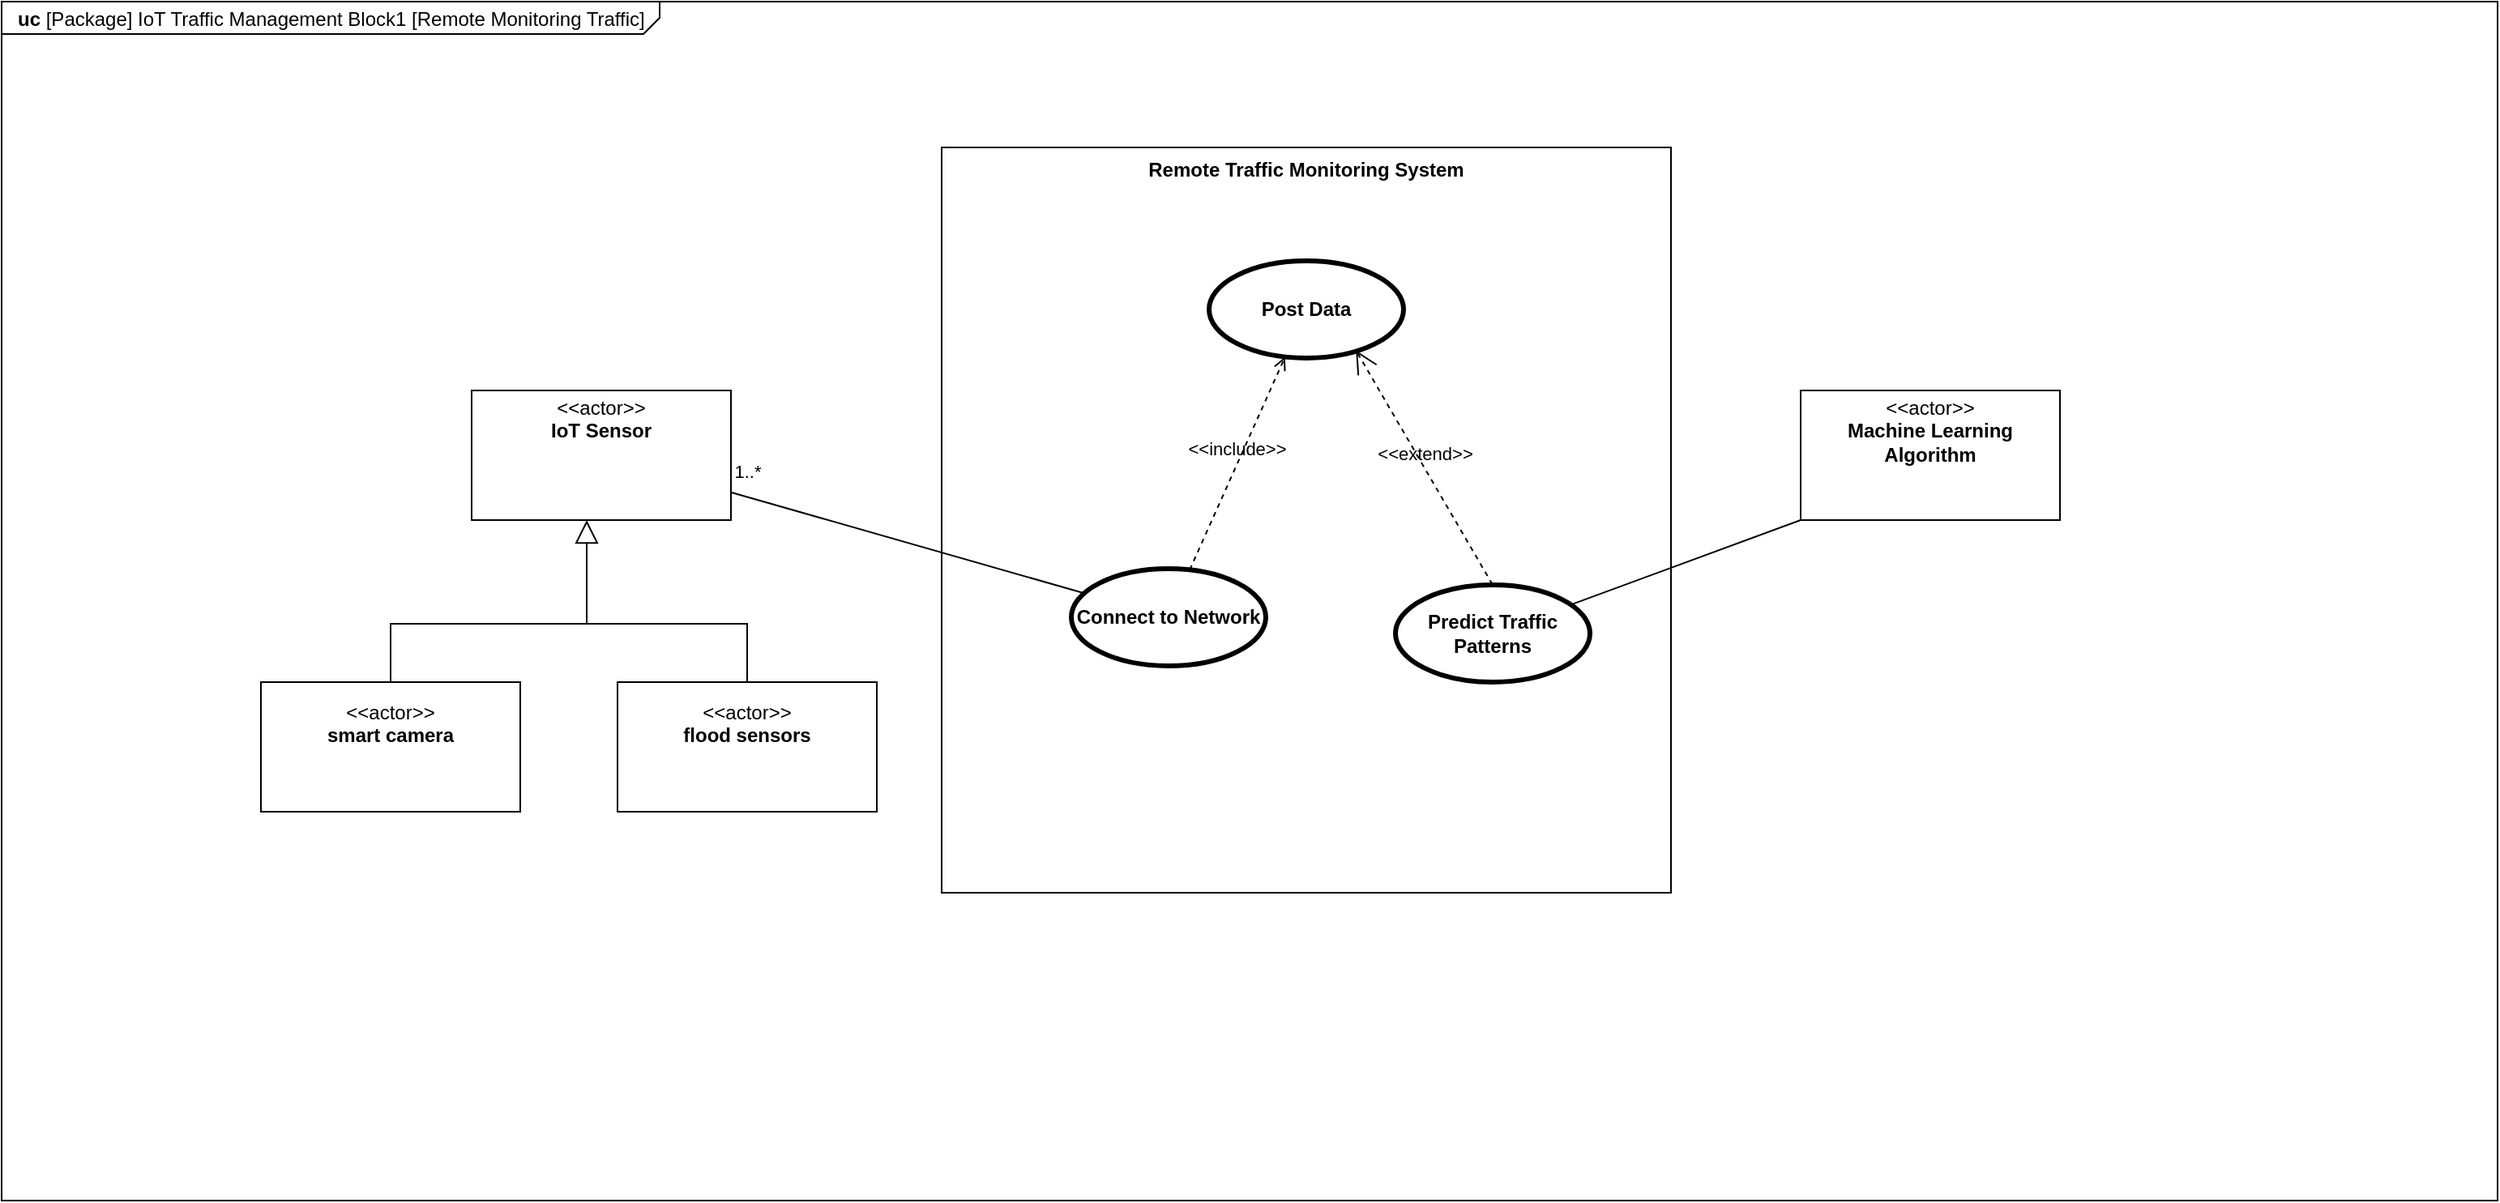 <mxfile version="20.8.16" type="device"><diagram id="4iHXKfbJYa-87TXr1HWd" name="Use Case"><mxGraphModel dx="1548" dy="606" grid="1" gridSize="10" guides="1" tooltips="1" connect="1" arrows="1" fold="1" page="1" pageScale="1" pageWidth="1700" pageHeight="1100" math="0" shadow="0"><root><mxCell id="0"/><mxCell id="1" parent="0"/><mxCell id="mPhYXXPSZH8RcfnqoLaK-20" value="&lt;p style=&quot;margin:0px;margin-top:4px;margin-left:10px;text-align:left;&quot;&gt;&lt;b&gt;uc&lt;/b&gt; [Package] IoT Traffic Management Block1 [Remote Monitoring Traffic]&lt;/p&gt;" style="html=1;shape=mxgraph.sysml.package;html=1;overflow=fill;whiteSpace=wrap;labelX=406.4;" parent="1" vertex="1"><mxGeometry x="40" y="20" width="1540" height="740" as="geometry"/></mxCell><mxCell id="mPhYXXPSZH8RcfnqoLaK-1" value="&lt;p style=&quot;margin:0px;margin-top:4px;text-align:center;&quot;&gt;&amp;lt;&amp;lt;actor&amp;gt;&amp;gt;&lt;br&gt;&lt;b&gt;IoT Sensor&lt;/b&gt;&lt;/p&gt;" style="shape=rect;html=1;overflow=fill;html=1;whiteSpace=wrap;align=center;" parent="1" vertex="1"><mxGeometry x="330" y="260" width="160" height="80" as="geometry"/></mxCell><mxCell id="mPhYXXPSZH8RcfnqoLaK-2" value="Remote Traffic Monitoring System" style="shape=rect;html=1;verticalAlign=top;fontStyle=1;whiteSpace=wrap;align=center;" parent="1" vertex="1"><mxGeometry x="620" y="110" width="450" height="460" as="geometry"/></mxCell><mxCell id="mPhYXXPSZH8RcfnqoLaK-3" value="Connect to Network" style="shape=ellipse;html=1;strokeWidth=3;fontStyle=1;whiteSpace=wrap;align=center;perimeter=ellipsePerimeter;" parent="1" vertex="1"><mxGeometry x="700" y="370" width="120" height="60" as="geometry"/></mxCell><mxCell id="mPhYXXPSZH8RcfnqoLaK-4" value="Post Data" style="shape=ellipse;html=1;strokeWidth=3;fontStyle=1;whiteSpace=wrap;align=center;perimeter=ellipsePerimeter;" parent="1" vertex="1"><mxGeometry x="785" y="180" width="120" height="60" as="geometry"/></mxCell><mxCell id="mPhYXXPSZH8RcfnqoLaK-5" value="&amp;lt;&amp;lt;include&amp;gt;&amp;gt;" style="edgeStyle=none;html=1;endArrow=open;verticalAlign=bottom;dashed=1;labelBackgroundColor=none;rounded=0;" parent="1" source="mPhYXXPSZH8RcfnqoLaK-3" target="mPhYXXPSZH8RcfnqoLaK-4" edge="1"><mxGeometry width="160" relative="1" as="geometry"><mxPoint x="710" y="320" as="sourcePoint"/><mxPoint x="870" y="320" as="targetPoint"/></mxGeometry></mxCell><mxCell id="mPhYXXPSZH8RcfnqoLaK-7" value="" style="edgeStyle=none;html=1;endArrow=none;verticalAlign=bottom;rounded=0;" parent="1" source="mPhYXXPSZH8RcfnqoLaK-1" target="mPhYXXPSZH8RcfnqoLaK-3" edge="1"><mxGeometry width="160" relative="1" as="geometry"><mxPoint x="710" y="320" as="sourcePoint"/><mxPoint x="870" y="320" as="targetPoint"/></mxGeometry></mxCell><mxCell id="3Ks5PfZHIpk1d5dtnnS8-1" value="1..*" style="edgeLabel;html=1;align=center;verticalAlign=middle;resizable=0;points=[];" parent="mPhYXXPSZH8RcfnqoLaK-7" vertex="1" connectable="0"><mxGeometry x="-0.404" y="4" relative="1" as="geometry"><mxPoint x="-56" y="-28" as="offset"/></mxGeometry></mxCell><mxCell id="mPhYXXPSZH8RcfnqoLaK-8" value="&lt;p style=&quot;margin:0px;margin-top:4px;text-align:center;&quot;&gt;&amp;lt;&amp;lt;actor&amp;gt;&amp;gt;&lt;br&gt;&lt;b&gt;Machine Learning Algorithm&lt;/b&gt;&lt;/p&gt;" style="shape=rect;html=1;overflow=fill;html=1;whiteSpace=wrap;align=center;" parent="1" vertex="1"><mxGeometry x="1150" y="260" width="160" height="80" as="geometry"/></mxCell><mxCell id="mPhYXXPSZH8RcfnqoLaK-9" value="Predict Traffic Patterns" style="shape=ellipse;html=1;strokeWidth=3;fontStyle=1;whiteSpace=wrap;align=center;perimeter=ellipsePerimeter;" parent="1" vertex="1"><mxGeometry x="900" y="380" width="120" height="60" as="geometry"/></mxCell><mxCell id="mPhYXXPSZH8RcfnqoLaK-10" value="" style="edgeStyle=none;html=1;endArrow=none;verticalAlign=bottom;rounded=0;entryX=0;entryY=1;entryDx=0;entryDy=0;" parent="1" source="mPhYXXPSZH8RcfnqoLaK-9" target="mPhYXXPSZH8RcfnqoLaK-8" edge="1"><mxGeometry width="160" relative="1" as="geometry"><mxPoint x="710" y="320" as="sourcePoint"/><mxPoint x="870" y="320" as="targetPoint"/></mxGeometry></mxCell><mxCell id="mPhYXXPSZH8RcfnqoLaK-13" value="&amp;lt;&amp;lt;extend&amp;gt;&amp;gt;" style="edgeStyle=none;html=1;startArrow=open;endArrow=none;startSize=12;verticalAlign=bottom;dashed=1;labelBackgroundColor=none;rounded=0;entryX=0.5;entryY=0;entryDx=0;entryDy=0;exitX=0.755;exitY=0.92;exitDx=0;exitDy=0;exitPerimeter=0;" parent="1" source="mPhYXXPSZH8RcfnqoLaK-4" target="mPhYXXPSZH8RcfnqoLaK-9" edge="1"><mxGeometry width="160" relative="1" as="geometry"><mxPoint x="710" y="310" as="sourcePoint"/><mxPoint x="870" y="310" as="targetPoint"/></mxGeometry></mxCell><mxCell id="mPhYXXPSZH8RcfnqoLaK-14" value="&lt;p&gt;&amp;lt;&amp;lt;actor&amp;gt;&amp;gt;&lt;br&gt;&lt;b&gt;smart camera&lt;/b&gt;&lt;/p&gt;" style="shape=rect;html=1;overflow=fill;whiteSpace=wrap;align=center;" parent="1" vertex="1"><mxGeometry x="200" y="440" width="160" height="80" as="geometry"/></mxCell><mxCell id="mPhYXXPSZH8RcfnqoLaK-16" value="" style="edgeStyle=elbowEdgeStyle;html=1;endSize=12;endArrow=block;endFill=0;elbow=horizontal;rounded=0;labelBackgroundColor=default;fontFamily=Helvetica;fontSize=11;fontColor=default;shape=connector;" parent="1" target="mPhYXXPSZH8RcfnqoLaK-1" edge="1"><mxGeometry x="1" relative="1" as="geometry"><mxPoint x="401" y="344" as="targetPoint"/><mxPoint x="401" y="404" as="sourcePoint"/></mxGeometry></mxCell><mxCell id="mPhYXXPSZH8RcfnqoLaK-17" value="" style="edgeStyle=elbowEdgeStyle;html=1;elbow=vertical;verticalAlign=bottom;endArrow=none;rounded=0;labelBackgroundColor=default;fontFamily=Helvetica;fontSize=11;fontColor=default;startSize=14;shape=connector;entryX=0.5;entryY=0;entryDx=0;entryDy=0;" parent="1" target="mPhYXXPSZH8RcfnqoLaK-19" edge="1"><mxGeometry x="1" relative="1" as="geometry"><mxPoint x="471" y="429" as="targetPoint"/><Array as="points"><mxPoint x="441" y="404"/></Array><mxPoint x="400" y="404" as="sourcePoint"/></mxGeometry></mxCell><mxCell id="mPhYXXPSZH8RcfnqoLaK-18" value="" style="edgeStyle=elbowEdgeStyle;html=1;elbow=vertical;verticalAlign=bottom;endArrow=none;rounded=0;labelBackgroundColor=default;fontFamily=Helvetica;fontSize=11;fontColor=default;startSize=14;shape=connector;" parent="1" target="mPhYXXPSZH8RcfnqoLaK-14" edge="1"><mxGeometry x="1" relative="1" as="geometry"><mxPoint x="331" y="429" as="targetPoint"/><Array as="points"><mxPoint x="361" y="404"/></Array><mxPoint x="400" y="404" as="sourcePoint"/></mxGeometry></mxCell><mxCell id="mPhYXXPSZH8RcfnqoLaK-19" value="&lt;p&gt;&amp;lt;&amp;lt;actor&amp;gt;&amp;gt;&lt;br&gt;&lt;b&gt;flood sensors&lt;/b&gt;&lt;/p&gt;" style="shape=rect;html=1;overflow=fill;whiteSpace=wrap;align=center;" parent="1" vertex="1"><mxGeometry x="420" y="440" width="160" height="80" as="geometry"/></mxCell></root></mxGraphModel></diagram></mxfile>